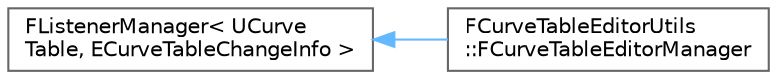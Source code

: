 digraph "Graphical Class Hierarchy"
{
 // INTERACTIVE_SVG=YES
 // LATEX_PDF_SIZE
  bgcolor="transparent";
  edge [fontname=Helvetica,fontsize=10,labelfontname=Helvetica,labelfontsize=10];
  node [fontname=Helvetica,fontsize=10,shape=box,height=0.2,width=0.4];
  rankdir="LR";
  Node0 [id="Node000000",label="FListenerManager\< UCurve\lTable, ECurveTableChangeInfo \>",height=0.2,width=0.4,color="grey40", fillcolor="white", style="filled",URL="$d8/da7/classFListenerManager.html",tooltip=" "];
  Node0 -> Node1 [id="edge4098_Node000000_Node000001",dir="back",color="steelblue1",style="solid",tooltip=" "];
  Node1 [id="Node000001",label="FCurveTableEditorUtils\l::FCurveTableEditorManager",height=0.2,width=0.4,color="grey40", fillcolor="white", style="filled",URL="$d4/de4/classFCurveTableEditorUtils_1_1FCurveTableEditorManager.html",tooltip=" "];
}

